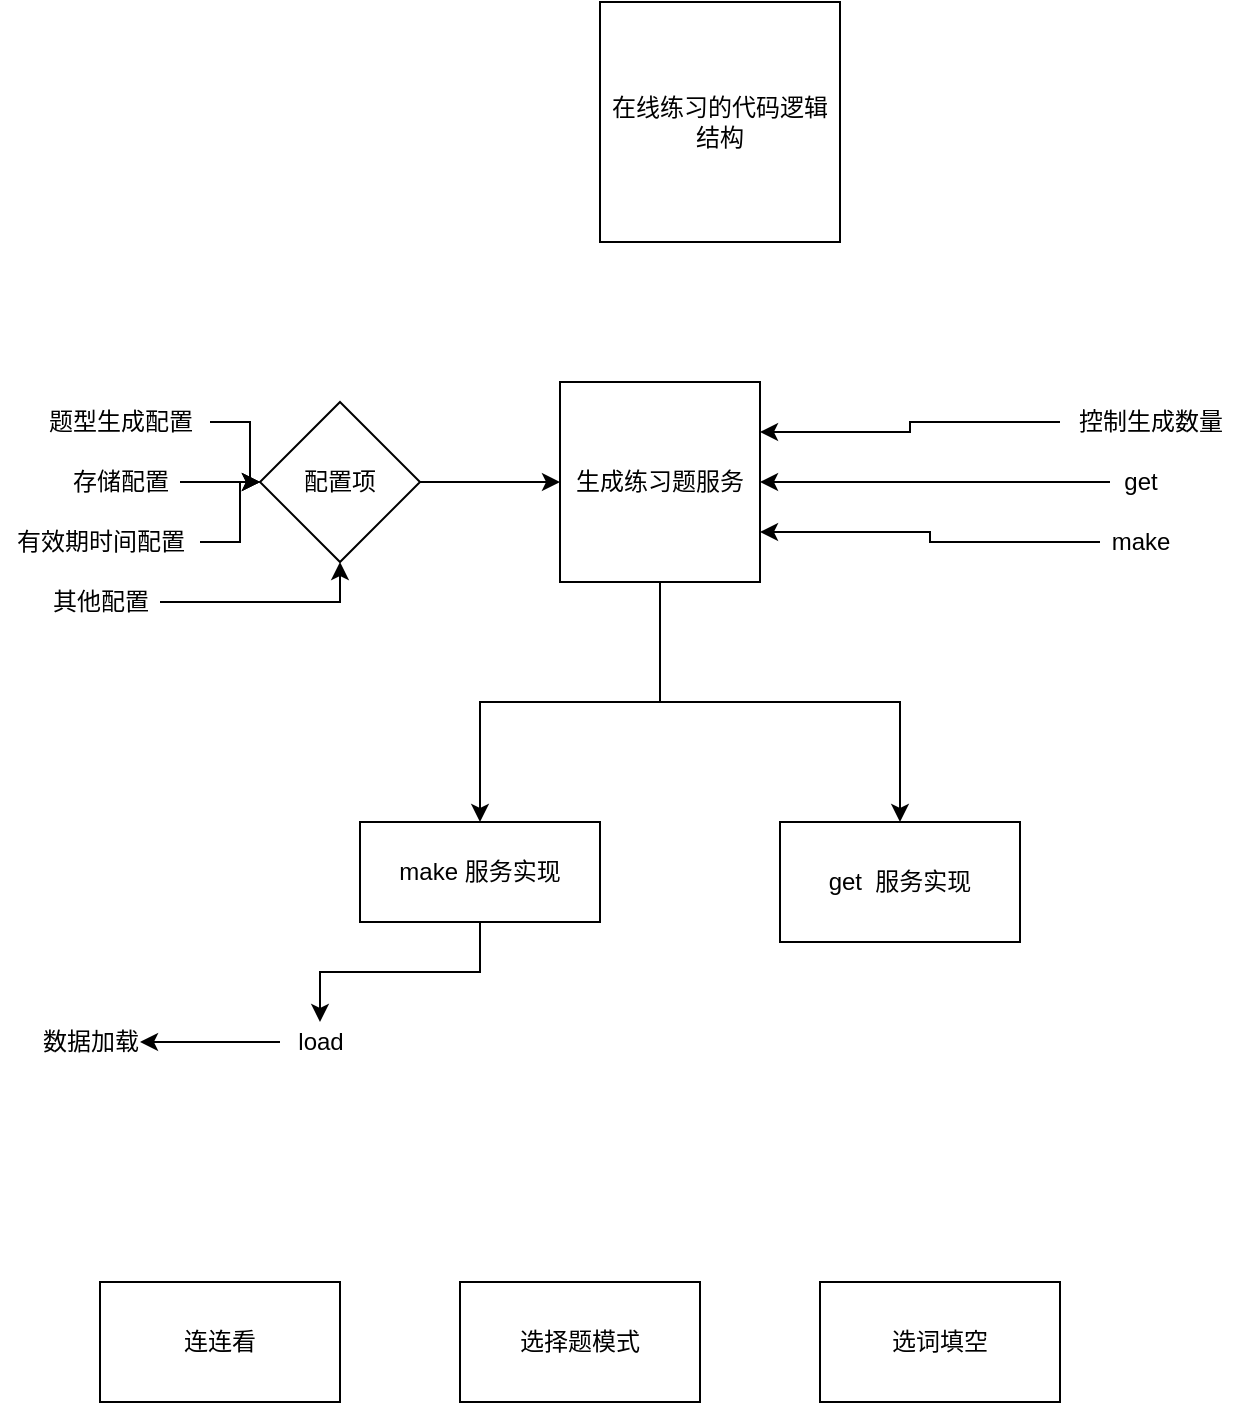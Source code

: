 <mxfile version="14.2.2" type="github">
  <diagram id="dF_qkSadvA-WX4MBEM9q" name="Page-1">
    <mxGraphModel dx="1401" dy="754" grid="1" gridSize="10" guides="1" tooltips="1" connect="1" arrows="1" fold="1" page="1" pageScale="1" pageWidth="827" pageHeight="1169" math="0" shadow="0">
      <root>
        <mxCell id="0" />
        <mxCell id="1" parent="0" />
        <mxCell id="G4-1y-KEtFYx3KAaQVzG-1" value="在线练习的代码逻辑结构&lt;br&gt;" style="whiteSpace=wrap;html=1;aspect=fixed;" vertex="1" parent="1">
          <mxGeometry x="310" y="80" width="120" height="120" as="geometry" />
        </mxCell>
        <mxCell id="G4-1y-KEtFYx3KAaQVzG-2" value="连连看" style="rounded=0;whiteSpace=wrap;html=1;" vertex="1" parent="1">
          <mxGeometry x="60" y="720" width="120" height="60" as="geometry" />
        </mxCell>
        <mxCell id="G4-1y-KEtFYx3KAaQVzG-3" value="选择题模式" style="whiteSpace=wrap;html=1;" vertex="1" parent="1">
          <mxGeometry x="240" y="720" width="120" height="60" as="geometry" />
        </mxCell>
        <mxCell id="G4-1y-KEtFYx3KAaQVzG-4" value="选词填空" style="whiteSpace=wrap;html=1;" vertex="1" parent="1">
          <mxGeometry x="420" y="720" width="120" height="60" as="geometry" />
        </mxCell>
        <mxCell id="G4-1y-KEtFYx3KAaQVzG-30" style="edgeStyle=orthogonalEdgeStyle;rounded=0;orthogonalLoop=1;jettySize=auto;html=1;" edge="1" parent="1" source="G4-1y-KEtFYx3KAaQVzG-6" target="G4-1y-KEtFYx3KAaQVzG-7">
          <mxGeometry relative="1" as="geometry" />
        </mxCell>
        <mxCell id="G4-1y-KEtFYx3KAaQVzG-31" style="edgeStyle=orthogonalEdgeStyle;rounded=0;orthogonalLoop=1;jettySize=auto;html=1;" edge="1" parent="1" source="G4-1y-KEtFYx3KAaQVzG-6" target="G4-1y-KEtFYx3KAaQVzG-29">
          <mxGeometry relative="1" as="geometry">
            <Array as="points">
              <mxPoint x="340" y="430" />
              <mxPoint x="460" y="430" />
            </Array>
          </mxGeometry>
        </mxCell>
        <mxCell id="G4-1y-KEtFYx3KAaQVzG-6" value="生成练习题服务&lt;br&gt;" style="whiteSpace=wrap;html=1;aspect=fixed;" vertex="1" parent="1">
          <mxGeometry x="290" y="270" width="100" height="100" as="geometry" />
        </mxCell>
        <mxCell id="G4-1y-KEtFYx3KAaQVzG-35" style="edgeStyle=orthogonalEdgeStyle;rounded=0;orthogonalLoop=1;jettySize=auto;html=1;" edge="1" parent="1" source="G4-1y-KEtFYx3KAaQVzG-7" target="G4-1y-KEtFYx3KAaQVzG-32">
          <mxGeometry relative="1" as="geometry" />
        </mxCell>
        <mxCell id="G4-1y-KEtFYx3KAaQVzG-7" value="make 服务实现&lt;br&gt;" style="whiteSpace=wrap;html=1;" vertex="1" parent="1">
          <mxGeometry x="190" y="490" width="120" height="50" as="geometry" />
        </mxCell>
        <mxCell id="G4-1y-KEtFYx3KAaQVzG-13" style="edgeStyle=orthogonalEdgeStyle;rounded=0;orthogonalLoop=1;jettySize=auto;html=1;entryX=1;entryY=0.25;entryDx=0;entryDy=0;" edge="1" parent="1" source="G4-1y-KEtFYx3KAaQVzG-9" target="G4-1y-KEtFYx3KAaQVzG-6">
          <mxGeometry relative="1" as="geometry" />
        </mxCell>
        <mxCell id="G4-1y-KEtFYx3KAaQVzG-9" value="控制生成数量" style="text;html=1;align=center;verticalAlign=middle;resizable=0;points=[];autosize=1;" vertex="1" parent="1">
          <mxGeometry x="540" y="280" width="90" height="20" as="geometry" />
        </mxCell>
        <mxCell id="G4-1y-KEtFYx3KAaQVzG-12" style="edgeStyle=orthogonalEdgeStyle;rounded=0;orthogonalLoop=1;jettySize=auto;html=1;" edge="1" parent="1" source="G4-1y-KEtFYx3KAaQVzG-11" target="G4-1y-KEtFYx3KAaQVzG-6">
          <mxGeometry relative="1" as="geometry" />
        </mxCell>
        <mxCell id="G4-1y-KEtFYx3KAaQVzG-11" value="配置项" style="rhombus;whiteSpace=wrap;html=1;" vertex="1" parent="1">
          <mxGeometry x="140" y="280" width="80" height="80" as="geometry" />
        </mxCell>
        <mxCell id="G4-1y-KEtFYx3KAaQVzG-28" style="edgeStyle=orthogonalEdgeStyle;rounded=0;orthogonalLoop=1;jettySize=auto;html=1;entryX=1;entryY=0.5;entryDx=0;entryDy=0;" edge="1" parent="1" source="G4-1y-KEtFYx3KAaQVzG-14" target="G4-1y-KEtFYx3KAaQVzG-6">
          <mxGeometry relative="1" as="geometry" />
        </mxCell>
        <mxCell id="G4-1y-KEtFYx3KAaQVzG-14" value="get" style="text;html=1;align=center;verticalAlign=middle;resizable=0;points=[];autosize=1;" vertex="1" parent="1">
          <mxGeometry x="565" y="310" width="30" height="20" as="geometry" />
        </mxCell>
        <mxCell id="G4-1y-KEtFYx3KAaQVzG-21" style="edgeStyle=orthogonalEdgeStyle;rounded=0;orthogonalLoop=1;jettySize=auto;html=1;" edge="1" parent="1" source="G4-1y-KEtFYx3KAaQVzG-15" target="G4-1y-KEtFYx3KAaQVzG-11">
          <mxGeometry relative="1" as="geometry" />
        </mxCell>
        <mxCell id="G4-1y-KEtFYx3KAaQVzG-15" value="题型生成配置" style="text;html=1;align=center;verticalAlign=middle;resizable=0;points=[];autosize=1;" vertex="1" parent="1">
          <mxGeometry x="25" y="280" width="90" height="20" as="geometry" />
        </mxCell>
        <mxCell id="G4-1y-KEtFYx3KAaQVzG-22" style="edgeStyle=orthogonalEdgeStyle;rounded=0;orthogonalLoop=1;jettySize=auto;html=1;" edge="1" parent="1" source="G4-1y-KEtFYx3KAaQVzG-16">
          <mxGeometry relative="1" as="geometry">
            <mxPoint x="140" y="320" as="targetPoint" />
          </mxGeometry>
        </mxCell>
        <mxCell id="G4-1y-KEtFYx3KAaQVzG-16" value="存储配置" style="text;html=1;align=center;verticalAlign=middle;resizable=0;points=[];autosize=1;" vertex="1" parent="1">
          <mxGeometry x="40" y="310" width="60" height="20" as="geometry" />
        </mxCell>
        <mxCell id="G4-1y-KEtFYx3KAaQVzG-23" style="edgeStyle=orthogonalEdgeStyle;rounded=0;orthogonalLoop=1;jettySize=auto;html=1;" edge="1" parent="1" source="G4-1y-KEtFYx3KAaQVzG-19" target="G4-1y-KEtFYx3KAaQVzG-11">
          <mxGeometry relative="1" as="geometry" />
        </mxCell>
        <mxCell id="G4-1y-KEtFYx3KAaQVzG-19" value="有效期时间配置&lt;br&gt;" style="text;html=1;align=center;verticalAlign=middle;resizable=0;points=[];autosize=1;" vertex="1" parent="1">
          <mxGeometry x="10" y="340" width="100" height="20" as="geometry" />
        </mxCell>
        <mxCell id="G4-1y-KEtFYx3KAaQVzG-24" style="edgeStyle=orthogonalEdgeStyle;rounded=0;orthogonalLoop=1;jettySize=auto;html=1;" edge="1" parent="1" source="G4-1y-KEtFYx3KAaQVzG-20" target="G4-1y-KEtFYx3KAaQVzG-11">
          <mxGeometry relative="1" as="geometry" />
        </mxCell>
        <mxCell id="G4-1y-KEtFYx3KAaQVzG-20" value="其他配置&lt;br&gt;" style="text;html=1;align=center;verticalAlign=middle;resizable=0;points=[];autosize=1;" vertex="1" parent="1">
          <mxGeometry x="30" y="370" width="60" height="20" as="geometry" />
        </mxCell>
        <mxCell id="G4-1y-KEtFYx3KAaQVzG-27" style="edgeStyle=orthogonalEdgeStyle;rounded=0;orthogonalLoop=1;jettySize=auto;html=1;entryX=1;entryY=0.75;entryDx=0;entryDy=0;" edge="1" parent="1" source="G4-1y-KEtFYx3KAaQVzG-26" target="G4-1y-KEtFYx3KAaQVzG-6">
          <mxGeometry relative="1" as="geometry" />
        </mxCell>
        <mxCell id="G4-1y-KEtFYx3KAaQVzG-26" value="make" style="text;html=1;align=center;verticalAlign=middle;resizable=0;points=[];autosize=1;" vertex="1" parent="1">
          <mxGeometry x="560" y="340" width="40" height="20" as="geometry" />
        </mxCell>
        <mxCell id="G4-1y-KEtFYx3KAaQVzG-29" value="get&amp;nbsp; 服务实现" style="whiteSpace=wrap;html=1;" vertex="1" parent="1">
          <mxGeometry x="400" y="490" width="120" height="60" as="geometry" />
        </mxCell>
        <mxCell id="G4-1y-KEtFYx3KAaQVzG-33" style="edgeStyle=orthogonalEdgeStyle;rounded=0;orthogonalLoop=1;jettySize=auto;html=1;" edge="1" parent="1" source="G4-1y-KEtFYx3KAaQVzG-32">
          <mxGeometry relative="1" as="geometry">
            <mxPoint x="80" y="600" as="targetPoint" />
          </mxGeometry>
        </mxCell>
        <mxCell id="G4-1y-KEtFYx3KAaQVzG-32" value="load" style="text;html=1;align=center;verticalAlign=middle;resizable=0;points=[];autosize=1;" vertex="1" parent="1">
          <mxGeometry x="150" y="590" width="40" height="20" as="geometry" />
        </mxCell>
        <mxCell id="G4-1y-KEtFYx3KAaQVzG-34" value="数据加载" style="text;html=1;align=center;verticalAlign=middle;resizable=0;points=[];autosize=1;" vertex="1" parent="1">
          <mxGeometry x="25" y="590" width="60" height="20" as="geometry" />
        </mxCell>
      </root>
    </mxGraphModel>
  </diagram>
</mxfile>

